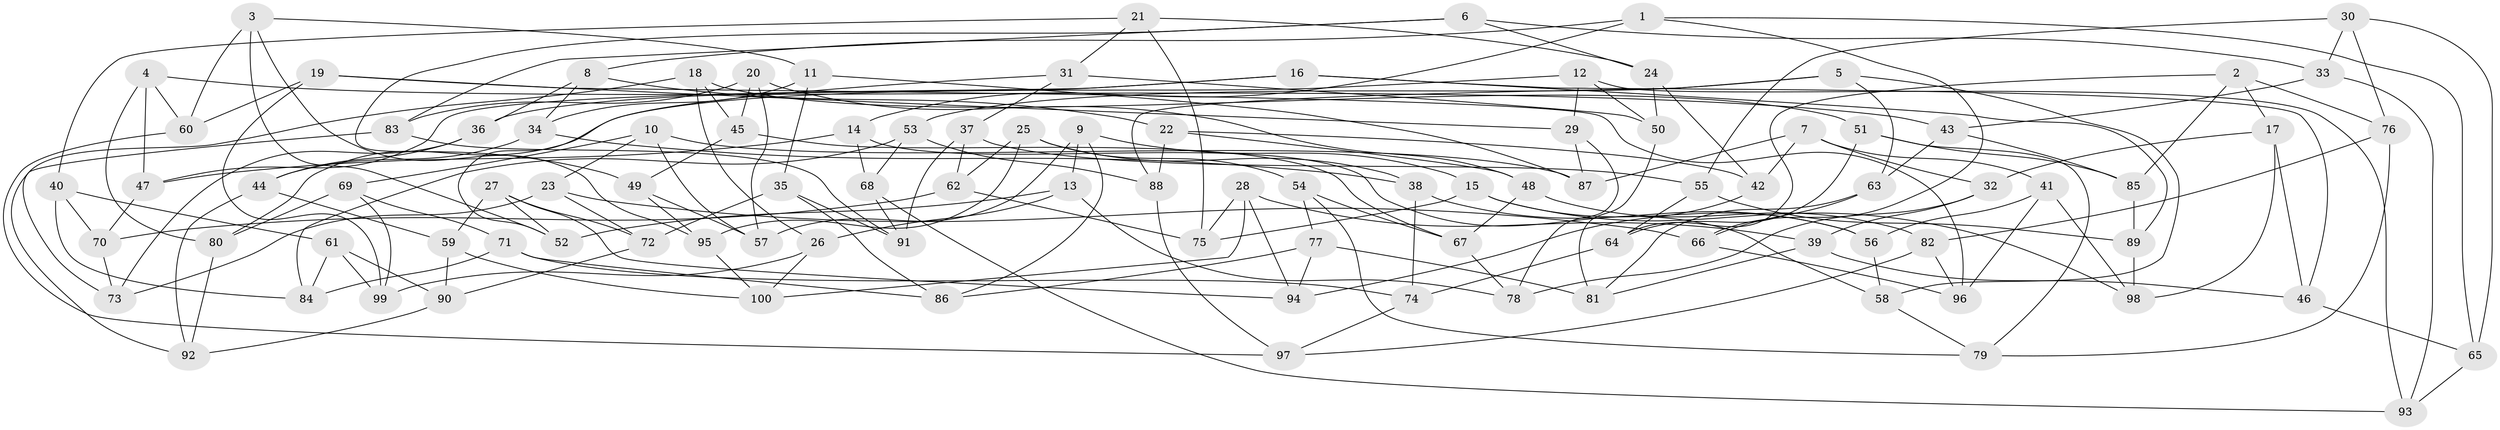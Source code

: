 // Generated by graph-tools (version 1.1) at 2025/39/02/21/25 10:39:01]
// undirected, 100 vertices, 200 edges
graph export_dot {
graph [start="1"]
  node [color=gray90,style=filled];
  1;
  2;
  3;
  4;
  5;
  6;
  7;
  8;
  9;
  10;
  11;
  12;
  13;
  14;
  15;
  16;
  17;
  18;
  19;
  20;
  21;
  22;
  23;
  24;
  25;
  26;
  27;
  28;
  29;
  30;
  31;
  32;
  33;
  34;
  35;
  36;
  37;
  38;
  39;
  40;
  41;
  42;
  43;
  44;
  45;
  46;
  47;
  48;
  49;
  50;
  51;
  52;
  53;
  54;
  55;
  56;
  57;
  58;
  59;
  60;
  61;
  62;
  63;
  64;
  65;
  66;
  67;
  68;
  69;
  70;
  71;
  72;
  73;
  74;
  75;
  76;
  77;
  78;
  79;
  80;
  81;
  82;
  83;
  84;
  85;
  86;
  87;
  88;
  89;
  90;
  91;
  92;
  93;
  94;
  95;
  96;
  97;
  98;
  99;
  100;
  1 -- 66;
  1 -- 65;
  1 -- 14;
  1 -- 8;
  2 -- 17;
  2 -- 64;
  2 -- 76;
  2 -- 85;
  3 -- 95;
  3 -- 11;
  3 -- 60;
  3 -- 52;
  4 -- 60;
  4 -- 47;
  4 -- 43;
  4 -- 80;
  5 -- 53;
  5 -- 63;
  5 -- 58;
  5 -- 88;
  6 -- 49;
  6 -- 24;
  6 -- 33;
  6 -- 83;
  7 -- 32;
  7 -- 87;
  7 -- 42;
  7 -- 41;
  8 -- 22;
  8 -- 36;
  8 -- 34;
  9 -- 86;
  9 -- 57;
  9 -- 13;
  9 -- 15;
  10 -- 23;
  10 -- 87;
  10 -- 57;
  10 -- 69;
  11 -- 35;
  11 -- 34;
  11 -- 87;
  12 -- 29;
  12 -- 93;
  12 -- 80;
  12 -- 50;
  13 -- 26;
  13 -- 52;
  13 -- 78;
  14 -- 68;
  14 -- 58;
  14 -- 47;
  15 -- 56;
  15 -- 98;
  15 -- 75;
  16 -- 36;
  16 -- 46;
  16 -- 89;
  16 -- 47;
  17 -- 32;
  17 -- 46;
  17 -- 98;
  18 -- 73;
  18 -- 51;
  18 -- 26;
  18 -- 45;
  19 -- 96;
  19 -- 99;
  19 -- 60;
  19 -- 29;
  20 -- 45;
  20 -- 57;
  20 -- 83;
  20 -- 48;
  21 -- 40;
  21 -- 75;
  21 -- 24;
  21 -- 31;
  22 -- 48;
  22 -- 88;
  22 -- 42;
  23 -- 73;
  23 -- 66;
  23 -- 72;
  24 -- 42;
  24 -- 50;
  25 -- 62;
  25 -- 38;
  25 -- 54;
  25 -- 95;
  26 -- 99;
  26 -- 100;
  27 -- 59;
  27 -- 72;
  27 -- 52;
  27 -- 94;
  28 -- 75;
  28 -- 94;
  28 -- 100;
  28 -- 39;
  29 -- 78;
  29 -- 87;
  30 -- 55;
  30 -- 33;
  30 -- 65;
  30 -- 76;
  31 -- 50;
  31 -- 52;
  31 -- 37;
  32 -- 39;
  32 -- 78;
  33 -- 43;
  33 -- 93;
  34 -- 38;
  34 -- 44;
  35 -- 91;
  35 -- 72;
  35 -- 86;
  36 -- 44;
  36 -- 73;
  37 -- 55;
  37 -- 62;
  37 -- 91;
  38 -- 56;
  38 -- 74;
  39 -- 81;
  39 -- 46;
  40 -- 84;
  40 -- 70;
  40 -- 61;
  41 -- 96;
  41 -- 98;
  41 -- 56;
  42 -- 94;
  43 -- 63;
  43 -- 85;
  44 -- 59;
  44 -- 92;
  45 -- 49;
  45 -- 67;
  46 -- 65;
  47 -- 70;
  48 -- 82;
  48 -- 67;
  49 -- 57;
  49 -- 95;
  50 -- 81;
  51 -- 64;
  51 -- 79;
  51 -- 85;
  53 -- 68;
  53 -- 84;
  53 -- 88;
  54 -- 67;
  54 -- 77;
  54 -- 79;
  55 -- 64;
  55 -- 89;
  56 -- 58;
  58 -- 79;
  59 -- 90;
  59 -- 100;
  60 -- 97;
  61 -- 84;
  61 -- 99;
  61 -- 90;
  62 -- 70;
  62 -- 75;
  63 -- 81;
  63 -- 66;
  64 -- 74;
  65 -- 93;
  66 -- 96;
  67 -- 78;
  68 -- 93;
  68 -- 91;
  69 -- 71;
  69 -- 99;
  69 -- 80;
  70 -- 73;
  71 -- 74;
  71 -- 84;
  71 -- 86;
  72 -- 90;
  74 -- 97;
  76 -- 79;
  76 -- 82;
  77 -- 86;
  77 -- 94;
  77 -- 81;
  80 -- 92;
  82 -- 96;
  82 -- 97;
  83 -- 91;
  83 -- 92;
  85 -- 89;
  88 -- 97;
  89 -- 98;
  90 -- 92;
  95 -- 100;
}
